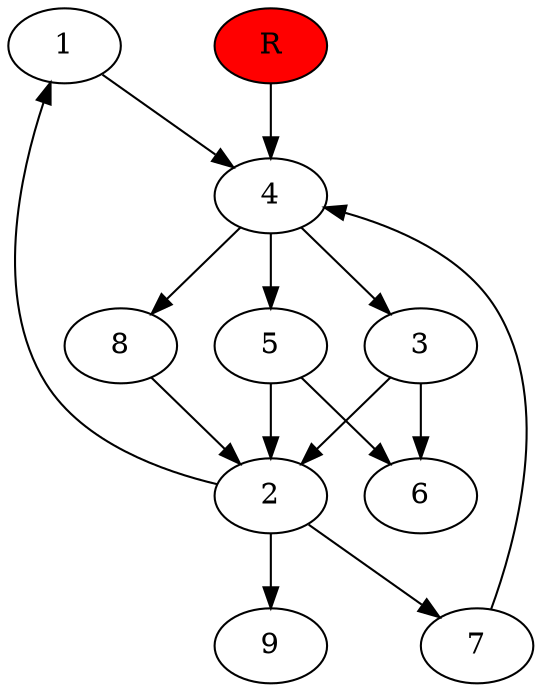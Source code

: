 digraph prb20523 {
	1
	2
	3
	4
	5
	6
	7
	8
	R [fillcolor="#ff0000" style=filled]
	1 -> 4
	2 -> 1
	2 -> 7
	2 -> 9
	3 -> 2
	3 -> 6
	4 -> 3
	4 -> 5
	4 -> 8
	5 -> 2
	5 -> 6
	7 -> 4
	8 -> 2
	R -> 4
}
